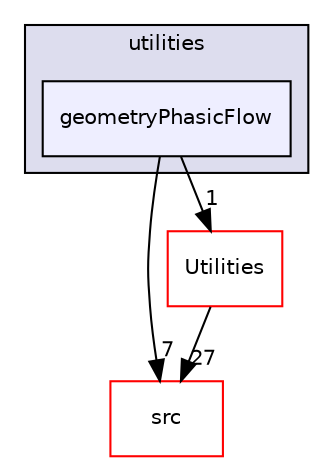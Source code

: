 digraph "utilities/geometryPhasicFlow" {
  compound=true
  node [ fontsize="10", fontname="Helvetica"];
  edge [ labelfontsize="10", labelfontname="Helvetica"];
  subgraph clusterdir_df38b2a5d584e0f6066b4518b95c638b {
    graph [ bgcolor="#ddddee", pencolor="black", label="utilities" fontname="Helvetica", fontsize="10", URL="dir_df38b2a5d584e0f6066b4518b95c638b.html"]
  dir_420a6bf226512d1d90dd31e3fe1c017a [shape=box, label="geometryPhasicFlow", style="filled", fillcolor="#eeeeff", pencolor="black", URL="dir_420a6bf226512d1d90dd31e3fe1c017a.html"];
  }
  dir_68267d1309a1af8e8297ef4c3efbcdba [shape=box label="src" fillcolor="white" style="filled" color="red" URL="dir_68267d1309a1af8e8297ef4c3efbcdba.html"];
  dir_a6e08d71479fa323a1b05a998d2f3920 [shape=box label="Utilities" fillcolor="white" style="filled" color="red" URL="dir_a6e08d71479fa323a1b05a998d2f3920.html"];
  dir_a6e08d71479fa323a1b05a998d2f3920->dir_68267d1309a1af8e8297ef4c3efbcdba [headlabel="27", labeldistance=1.5 headhref="dir_000192_000007.html"];
  dir_420a6bf226512d1d90dd31e3fe1c017a->dir_68267d1309a1af8e8297ef4c3efbcdba [headlabel="7", labeldistance=1.5 headhref="dir_000184_000007.html"];
  dir_420a6bf226512d1d90dd31e3fe1c017a->dir_a6e08d71479fa323a1b05a998d2f3920 [headlabel="1", labeldistance=1.5 headhref="dir_000184_000192.html"];
}
